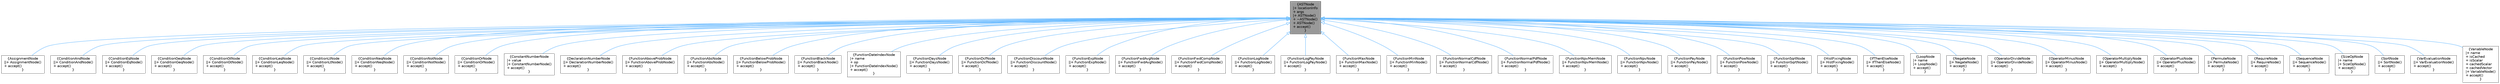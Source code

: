 digraph "ASTNode"
{
 // INTERACTIVE_SVG=YES
 // LATEX_PDF_SIZE
  bgcolor="transparent";
  edge [fontname=Helvetica,fontsize=10,labelfontname=Helvetica,labelfontsize=10];
  node [fontname=Helvetica,fontsize=10,shape=box,height=0.2,width=0.4];
  Node1 [label="{ASTNode\n|+ locationInfo\l+ args\l|+ ASTNode()\l+ ~ASTNode()\l+ ASTNode()\l+ accept()\l}",height=0.2,width=0.4,color="gray40", fillcolor="grey60", style="filled", fontcolor="black",tooltip=" "];
  Node1 -> Node2 [dir="back",color="steelblue1",style="solid",arrowtail="onormal"];
  Node2 [label="{AssignmentNode\n||+ AssignmentNode()\l+ accept()\l}",height=0.2,width=0.4,color="gray40", fillcolor="white", style="filled",URL="$structore_1_1data_1_1_assignment_node.html",tooltip=" "];
  Node1 -> Node3 [dir="back",color="steelblue1",style="solid",arrowtail="onormal"];
  Node3 [label="{ConditionAndNode\n||+ ConditionAndNode()\l+ accept()\l}",height=0.2,width=0.4,color="gray40", fillcolor="white", style="filled",URL="$structore_1_1data_1_1_condition_and_node.html",tooltip=" "];
  Node1 -> Node4 [dir="back",color="steelblue1",style="solid",arrowtail="onormal"];
  Node4 [label="{ConditionEqNode\n||+ ConditionEqNode()\l+ accept()\l}",height=0.2,width=0.4,color="gray40", fillcolor="white", style="filled",URL="$structore_1_1data_1_1_condition_eq_node.html",tooltip=" "];
  Node1 -> Node5 [dir="back",color="steelblue1",style="solid",arrowtail="onormal"];
  Node5 [label="{ConditionGeqNode\n||+ ConditionGeqNode()\l+ accept()\l}",height=0.2,width=0.4,color="gray40", fillcolor="white", style="filled",URL="$structore_1_1data_1_1_condition_geq_node.html",tooltip=" "];
  Node1 -> Node6 [dir="back",color="steelblue1",style="solid",arrowtail="onormal"];
  Node6 [label="{ConditionGtNode\n||+ ConditionGtNode()\l+ accept()\l}",height=0.2,width=0.4,color="gray40", fillcolor="white", style="filled",URL="$structore_1_1data_1_1_condition_gt_node.html",tooltip=" "];
  Node1 -> Node7 [dir="back",color="steelblue1",style="solid",arrowtail="onormal"];
  Node7 [label="{ConditionLeqNode\n||+ ConditionLeqNode()\l+ accept()\l}",height=0.2,width=0.4,color="gray40", fillcolor="white", style="filled",URL="$structore_1_1data_1_1_condition_leq_node.html",tooltip=" "];
  Node1 -> Node8 [dir="back",color="steelblue1",style="solid",arrowtail="onormal"];
  Node8 [label="{ConditionLtNode\n||+ ConditionLtNode()\l+ accept()\l}",height=0.2,width=0.4,color="gray40", fillcolor="white", style="filled",URL="$structore_1_1data_1_1_condition_lt_node.html",tooltip=" "];
  Node1 -> Node9 [dir="back",color="steelblue1",style="solid",arrowtail="onormal"];
  Node9 [label="{ConditionNeqNode\n||+ ConditionNeqNode()\l+ accept()\l}",height=0.2,width=0.4,color="gray40", fillcolor="white", style="filled",URL="$structore_1_1data_1_1_condition_neq_node.html",tooltip=" "];
  Node1 -> Node10 [dir="back",color="steelblue1",style="solid",arrowtail="onormal"];
  Node10 [label="{ConditionNotNode\n||+ ConditionNotNode()\l+ accept()\l}",height=0.2,width=0.4,color="gray40", fillcolor="white", style="filled",URL="$structore_1_1data_1_1_condition_not_node.html",tooltip=" "];
  Node1 -> Node11 [dir="back",color="steelblue1",style="solid",arrowtail="onormal"];
  Node11 [label="{ConditionOrNode\n||+ ConditionOrNode()\l+ accept()\l}",height=0.2,width=0.4,color="gray40", fillcolor="white", style="filled",URL="$structore_1_1data_1_1_condition_or_node.html",tooltip=" "];
  Node1 -> Node12 [dir="back",color="steelblue1",style="solid",arrowtail="onormal"];
  Node12 [label="{ConstantNumberNode\n|+ value\l|+ ConstantNumberNode()\l+ accept()\l}",height=0.2,width=0.4,color="gray40", fillcolor="white", style="filled",URL="$structore_1_1data_1_1_constant_number_node.html",tooltip=" "];
  Node1 -> Node13 [dir="back",color="steelblue1",style="solid",arrowtail="onormal"];
  Node13 [label="{DeclarationNumberNode\n||+ DeclarationNumberNode()\l+ accept()\l}",height=0.2,width=0.4,color="gray40", fillcolor="white", style="filled",URL="$structore_1_1data_1_1_declaration_number_node.html",tooltip=" "];
  Node1 -> Node14 [dir="back",color="steelblue1",style="solid",arrowtail="onormal"];
  Node14 [label="{FunctionAboveProbNode\n||+ FunctionAboveProbNode()\l+ accept()\l}",height=0.2,width=0.4,color="gray40", fillcolor="white", style="filled",URL="$structore_1_1data_1_1_function_above_prob_node.html",tooltip=" "];
  Node1 -> Node15 [dir="back",color="steelblue1",style="solid",arrowtail="onormal"];
  Node15 [label="{FunctionAbsNode\n||+ FunctionAbsNode()\l+ accept()\l}",height=0.2,width=0.4,color="gray40", fillcolor="white", style="filled",URL="$structore_1_1data_1_1_function_abs_node.html",tooltip=" "];
  Node1 -> Node16 [dir="back",color="steelblue1",style="solid",arrowtail="onormal"];
  Node16 [label="{FunctionBelowProbNode\n||+ FunctionBelowProbNode()\l+ accept()\l}",height=0.2,width=0.4,color="gray40", fillcolor="white", style="filled",URL="$structore_1_1data_1_1_function_below_prob_node.html",tooltip=" "];
  Node1 -> Node17 [dir="back",color="steelblue1",style="solid",arrowtail="onormal"];
  Node17 [label="{FunctionBlackNode\n||+ FunctionBlackNode()\l+ accept()\l}",height=0.2,width=0.4,color="gray40", fillcolor="white", style="filled",URL="$structore_1_1data_1_1_function_black_node.html",tooltip=" "];
  Node1 -> Node18 [dir="back",color="steelblue1",style="solid",arrowtail="onormal"];
  Node18 [label="{FunctionDateIndexNode\n|+ name\l+ op\l|+ FunctionDateIndexNode()\l+ accept()\l}",height=0.2,width=0.4,color="gray40", fillcolor="white", style="filled",URL="$structore_1_1data_1_1_function_date_index_node.html",tooltip=" "];
  Node1 -> Node19 [dir="back",color="steelblue1",style="solid",arrowtail="onormal"];
  Node19 [label="{FunctionDaysNode\n||+ FunctionDaysNode()\l+ accept()\l}",height=0.2,width=0.4,color="gray40", fillcolor="white", style="filled",URL="$structore_1_1data_1_1_function_days_node.html",tooltip=" "];
  Node1 -> Node20 [dir="back",color="steelblue1",style="solid",arrowtail="onormal"];
  Node20 [label="{FunctionDcfNode\n||+ FunctionDcfNode()\l+ accept()\l}",height=0.2,width=0.4,color="gray40", fillcolor="white", style="filled",URL="$structore_1_1data_1_1_function_dcf_node.html",tooltip=" "];
  Node1 -> Node21 [dir="back",color="steelblue1",style="solid",arrowtail="onormal"];
  Node21 [label="{FunctionDiscountNode\n||+ FunctionDiscountNode()\l+ accept()\l}",height=0.2,width=0.4,color="gray40", fillcolor="white", style="filled",URL="$structore_1_1data_1_1_function_discount_node.html",tooltip=" "];
  Node1 -> Node22 [dir="back",color="steelblue1",style="solid",arrowtail="onormal"];
  Node22 [label="{FunctionExpNode\n||+ FunctionExpNode()\l+ accept()\l}",height=0.2,width=0.4,color="gray40", fillcolor="white", style="filled",URL="$structore_1_1data_1_1_function_exp_node.html",tooltip=" "];
  Node1 -> Node23 [dir="back",color="steelblue1",style="solid",arrowtail="onormal"];
  Node23 [label="{FunctionFwdAvgNode\n||+ FunctionFwdAvgNode()\l+ accept()\l}",height=0.2,width=0.4,color="gray40", fillcolor="white", style="filled",URL="$structore_1_1data_1_1_function_fwd_avg_node.html",tooltip=" "];
  Node1 -> Node24 [dir="back",color="steelblue1",style="solid",arrowtail="onormal"];
  Node24 [label="{FunctionFwdCompNode\n||+ FunctionFwdCompNode()\l+ accept()\l}",height=0.2,width=0.4,color="gray40", fillcolor="white", style="filled",URL="$structore_1_1data_1_1_function_fwd_comp_node.html",tooltip=" "];
  Node1 -> Node25 [dir="back",color="steelblue1",style="solid",arrowtail="onormal"];
  Node25 [label="{FunctionLogNode\n||+ FunctionLogNode()\l+ accept()\l}",height=0.2,width=0.4,color="gray40", fillcolor="white", style="filled",URL="$structore_1_1data_1_1_function_log_node.html",tooltip=" "];
  Node1 -> Node26 [dir="back",color="steelblue1",style="solid",arrowtail="onormal"];
  Node26 [label="{FunctionLogPayNode\n||+ FunctionLogPayNode()\l+ accept()\l}",height=0.2,width=0.4,color="gray40", fillcolor="white", style="filled",URL="$structore_1_1data_1_1_function_log_pay_node.html",tooltip=" "];
  Node1 -> Node27 [dir="back",color="steelblue1",style="solid",arrowtail="onormal"];
  Node27 [label="{FunctionMaxNode\n||+ FunctionMaxNode()\l+ accept()\l}",height=0.2,width=0.4,color="gray40", fillcolor="white", style="filled",URL="$structore_1_1data_1_1_function_max_node.html",tooltip=" "];
  Node1 -> Node28 [dir="back",color="steelblue1",style="solid",arrowtail="onormal"];
  Node28 [label="{FunctionMinNode\n||+ FunctionMinNode()\l+ accept()\l}",height=0.2,width=0.4,color="gray40", fillcolor="white", style="filled",URL="$structore_1_1data_1_1_function_min_node.html",tooltip=" "];
  Node1 -> Node29 [dir="back",color="steelblue1",style="solid",arrowtail="onormal"];
  Node29 [label="{FunctionNormalCdfNode\n||+ FunctionNormalCdfNode()\l+ accept()\l}",height=0.2,width=0.4,color="gray40", fillcolor="white", style="filled",URL="$structore_1_1data_1_1_function_normal_cdf_node.html",tooltip=" "];
  Node1 -> Node30 [dir="back",color="steelblue1",style="solid",arrowtail="onormal"];
  Node30 [label="{FunctionNormalPdfNode\n||+ FunctionNormalPdfNode()\l+ accept()\l}",height=0.2,width=0.4,color="gray40", fillcolor="white", style="filled",URL="$structore_1_1data_1_1_function_normal_pdf_node.html",tooltip=" "];
  Node1 -> Node31 [dir="back",color="steelblue1",style="solid",arrowtail="onormal"];
  Node31 [label="{FunctionNpvMemNode\n||+ FunctionNpvMemNode()\l+ accept()\l}",height=0.2,width=0.4,color="gray40", fillcolor="white", style="filled",URL="$structore_1_1data_1_1_function_npv_mem_node.html",tooltip=" "];
  Node1 -> Node32 [dir="back",color="steelblue1",style="solid",arrowtail="onormal"];
  Node32 [label="{FunctionNpvNode\n||+ FunctionNpvNode()\l+ accept()\l}",height=0.2,width=0.4,color="gray40", fillcolor="white", style="filled",URL="$structore_1_1data_1_1_function_npv_node.html",tooltip=" "];
  Node1 -> Node33 [dir="back",color="steelblue1",style="solid",arrowtail="onormal"];
  Node33 [label="{FunctionPayNode\n||+ FunctionPayNode()\l+ accept()\l}",height=0.2,width=0.4,color="gray40", fillcolor="white", style="filled",URL="$structore_1_1data_1_1_function_pay_node.html",tooltip=" "];
  Node1 -> Node34 [dir="back",color="steelblue1",style="solid",arrowtail="onormal"];
  Node34 [label="{FunctionPowNode\n||+ FunctionPowNode()\l+ accept()\l}",height=0.2,width=0.4,color="gray40", fillcolor="white", style="filled",URL="$structore_1_1data_1_1_function_pow_node.html",tooltip=" "];
  Node1 -> Node35 [dir="back",color="steelblue1",style="solid",arrowtail="onormal"];
  Node35 [label="{FunctionSqrtNode\n||+ FunctionSqrtNode()\l+ accept()\l}",height=0.2,width=0.4,color="gray40", fillcolor="white", style="filled",URL="$structore_1_1data_1_1_function_sqrt_node.html",tooltip=" "];
  Node1 -> Node36 [dir="back",color="steelblue1",style="solid",arrowtail="onormal"];
  Node36 [label="{HistFixingNode\n||+ HistFixingNode()\l+ accept()\l}",height=0.2,width=0.4,color="gray40", fillcolor="white", style="filled",URL="$structore_1_1data_1_1_hist_fixing_node.html",tooltip=" "];
  Node1 -> Node37 [dir="back",color="steelblue1",style="solid",arrowtail="onormal"];
  Node37 [label="{IfThenElseNode\n||+ IfThenElseNode()\l+ accept()\l}",height=0.2,width=0.4,color="gray40", fillcolor="white", style="filled",URL="$structore_1_1data_1_1_if_then_else_node.html",tooltip=" "];
  Node1 -> Node38 [dir="back",color="steelblue1",style="solid",arrowtail="onormal"];
  Node38 [label="{LoopNode\n|+ name\l|+ LoopNode()\l+ accept()\l}",height=0.2,width=0.4,color="gray40", fillcolor="white", style="filled",URL="$structore_1_1data_1_1_loop_node.html",tooltip=" "];
  Node1 -> Node39 [dir="back",color="steelblue1",style="solid",arrowtail="onormal"];
  Node39 [label="{NegateNode\n||+ NegateNode()\l+ accept()\l}",height=0.2,width=0.4,color="gray40", fillcolor="white", style="filled",URL="$structore_1_1data_1_1_negate_node.html",tooltip=" "];
  Node1 -> Node40 [dir="back",color="steelblue1",style="solid",arrowtail="onormal"];
  Node40 [label="{OperatorDivideNode\n||+ OperatorDivideNode()\l+ accept()\l}",height=0.2,width=0.4,color="gray40", fillcolor="white", style="filled",URL="$structore_1_1data_1_1_operator_divide_node.html",tooltip=" "];
  Node1 -> Node41 [dir="back",color="steelblue1",style="solid",arrowtail="onormal"];
  Node41 [label="{OperatorMinusNode\n||+ OperatorMinusNode()\l+ accept()\l}",height=0.2,width=0.4,color="gray40", fillcolor="white", style="filled",URL="$structore_1_1data_1_1_operator_minus_node.html",tooltip=" "];
  Node1 -> Node42 [dir="back",color="steelblue1",style="solid",arrowtail="onormal"];
  Node42 [label="{OperatorMultiplyNode\n||+ OperatorMultiplyNode()\l+ accept()\l}",height=0.2,width=0.4,color="gray40", fillcolor="white", style="filled",URL="$structore_1_1data_1_1_operator_multiply_node.html",tooltip=" "];
  Node1 -> Node43 [dir="back",color="steelblue1",style="solid",arrowtail="onormal"];
  Node43 [label="{OperatorPlusNode\n||+ OperatorPlusNode()\l+ accept()\l}",height=0.2,width=0.4,color="gray40", fillcolor="white", style="filled",URL="$structore_1_1data_1_1_operator_plus_node.html",tooltip=" "];
  Node1 -> Node44 [dir="back",color="steelblue1",style="solid",arrowtail="onormal"];
  Node44 [label="{PermuteNode\n||+ PermuteNode()\l+ accept()\l}",height=0.2,width=0.4,color="gray40", fillcolor="white", style="filled",URL="$structore_1_1data_1_1_permute_node.html",tooltip=" "];
  Node1 -> Node45 [dir="back",color="steelblue1",style="solid",arrowtail="onormal"];
  Node45 [label="{RequireNode\n||+ RequireNode()\l+ accept()\l}",height=0.2,width=0.4,color="gray40", fillcolor="white", style="filled",URL="$structore_1_1data_1_1_require_node.html",tooltip=" "];
  Node1 -> Node46 [dir="back",color="steelblue1",style="solid",arrowtail="onormal"];
  Node46 [label="{SequenceNode\n||+ SequenceNode()\l+ accept()\l}",height=0.2,width=0.4,color="gray40", fillcolor="white", style="filled",URL="$structore_1_1data_1_1_sequence_node.html",tooltip=" "];
  Node1 -> Node47 [dir="back",color="steelblue1",style="solid",arrowtail="onormal"];
  Node47 [label="{SizeOpNode\n|+ name\l|+ SizeOpNode()\l+ accept()\l}",height=0.2,width=0.4,color="gray40", fillcolor="white", style="filled",URL="$structore_1_1data_1_1_size_op_node.html",tooltip=" "];
  Node1 -> Node48 [dir="back",color="steelblue1",style="solid",arrowtail="onormal"];
  Node48 [label="{SortNode\n||+ SortNode()\l+ accept()\l}",height=0.2,width=0.4,color="gray40", fillcolor="white", style="filled",URL="$structore_1_1data_1_1_sort_node.html",tooltip=" "];
  Node1 -> Node49 [dir="back",color="steelblue1",style="solid",arrowtail="onormal"];
  Node49 [label="{VarEvaluationNode\n||+ VarEvaluationNode()\l+ accept()\l}",height=0.2,width=0.4,color="gray40", fillcolor="white", style="filled",URL="$structore_1_1data_1_1_var_evaluation_node.html",tooltip=" "];
  Node1 -> Node50 [dir="back",color="steelblue1",style="solid",arrowtail="onormal"];
  Node50 [label="{VariableNode\n|+ name\l+ isCached\l+ isScalar\l+ cachedScalar\l+ cachedVector\l|+ VariableNode()\l+ accept()\l}",height=0.2,width=0.4,color="gray40", fillcolor="white", style="filled",URL="$structore_1_1data_1_1_variable_node.html",tooltip=" "];
}

